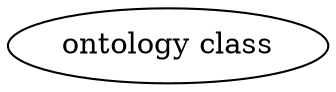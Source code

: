 digraph {
	graph [bb="0,0,153.39,36"];
	node [label="\N"];
	"ontology class"	[height=0.5,
		label="ontology class",
		pos="76.693,18",
		width=2.1304];
}
